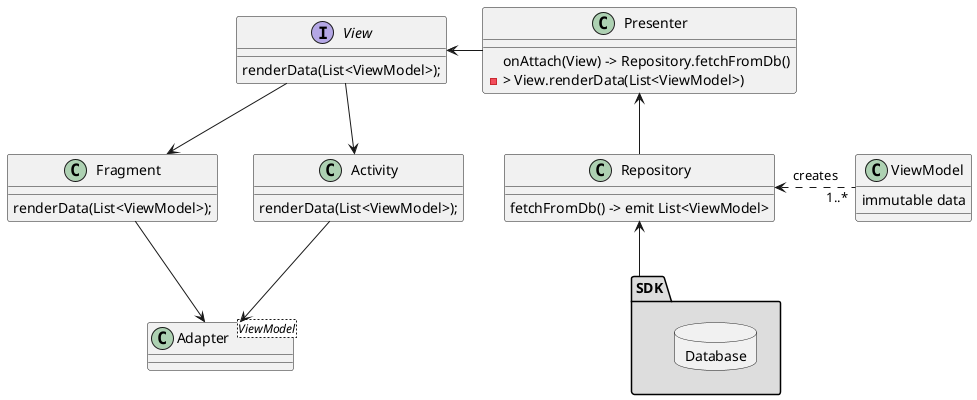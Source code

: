 @startuml

View <- Presenter
Presenter <-- Repository

Repository <. "1..*" ViewModel : creates
Repository <-- SDK
View --> Fragment
View --> Activity
Fragment --> Adapter
Activity --> Adapter

class Fragment {
    renderData(List<ViewModel>);
}

class Activity {
    renderData(List<ViewModel>);
}

class Presenter {
 onAttach(View) -> Repository.fetchFromDb()
  -> View.renderData(List<ViewModel>)
}

class Repository {
    fetchFromDb() -> emit List<ViewModel>
}

interface View {
    renderData(List<ViewModel>);
}

class ViewModel {
immutable data
}

class Adapter<ViewModel>


namespace SDK #DDDDDD {
   package Database <<Database>> {
   }
}

@enduml